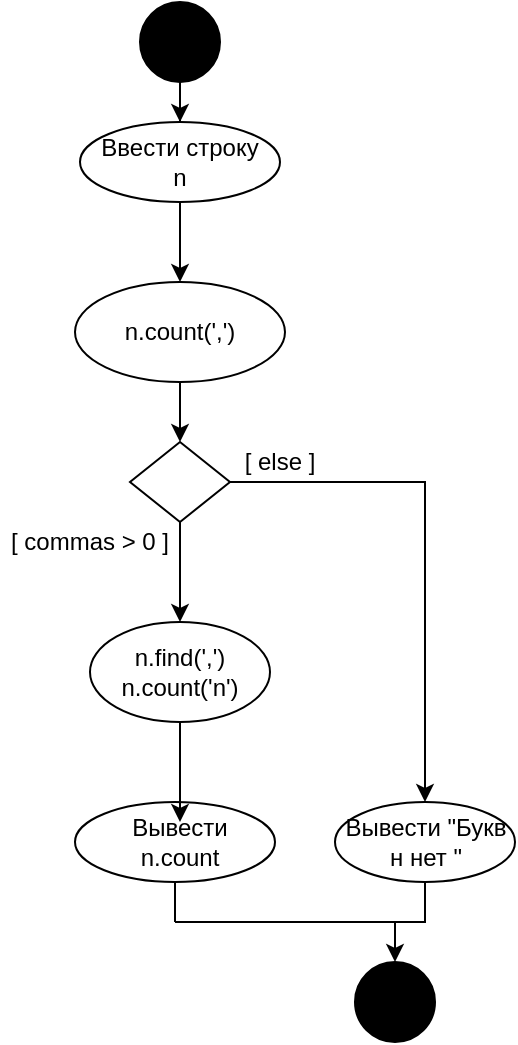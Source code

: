 <mxfile version="14.2.9" type="github">
  <diagram id="lIqVl9bQdAMXFtmY_817" name="Page-1">
    <mxGraphModel dx="1038" dy="519" grid="1" gridSize="10" guides="1" tooltips="1" connect="1" arrows="1" fold="1" page="1" pageScale="1" pageWidth="827" pageHeight="1169" math="0" shadow="0">
      <root>
        <mxCell id="0" />
        <mxCell id="1" parent="0" />
        <mxCell id="IydracHSc55H5AG2ePdD-2" value="" style="edgeStyle=orthogonalEdgeStyle;rounded=0;orthogonalLoop=1;jettySize=auto;html=1;" edge="1" parent="1" source="IydracHSc55H5AG2ePdD-3" target="IydracHSc55H5AG2ePdD-5">
          <mxGeometry relative="1" as="geometry" />
        </mxCell>
        <mxCell id="IydracHSc55H5AG2ePdD-3" value="" style="ellipse;whiteSpace=wrap;html=1;aspect=fixed;strokeColor=#000000;fillColor=#000000;" vertex="1" parent="1">
          <mxGeometry x="180" y="40" width="40" height="40" as="geometry" />
        </mxCell>
        <mxCell id="IydracHSc55H5AG2ePdD-4" value="" style="edgeStyle=orthogonalEdgeStyle;rounded=0;orthogonalLoop=1;jettySize=auto;html=1;" edge="1" parent="1" source="IydracHSc55H5AG2ePdD-5" target="IydracHSc55H5AG2ePdD-16">
          <mxGeometry relative="1" as="geometry" />
        </mxCell>
        <mxCell id="IydracHSc55H5AG2ePdD-5" value="" style="ellipse;whiteSpace=wrap;html=1;fillColor=#FFFFFF;" vertex="1" parent="1">
          <mxGeometry x="150" y="100" width="100" height="40" as="geometry" />
        </mxCell>
        <mxCell id="IydracHSc55H5AG2ePdD-6" value="Ввести строку n" style="text;html=1;strokeColor=none;fillColor=none;align=center;verticalAlign=middle;whiteSpace=wrap;rounded=0;" vertex="1" parent="1">
          <mxGeometry x="155" y="110" width="90" height="20" as="geometry" />
        </mxCell>
        <mxCell id="IydracHSc55H5AG2ePdD-8" value="" style="edgeStyle=orthogonalEdgeStyle;rounded=0;orthogonalLoop=1;jettySize=auto;html=1;" edge="1" parent="1" source="IydracHSc55H5AG2ePdD-9" target="IydracHSc55H5AG2ePdD-12">
          <mxGeometry relative="1" as="geometry" />
        </mxCell>
        <mxCell id="IydracHSc55H5AG2ePdD-27" value="" style="edgeStyle=orthogonalEdgeStyle;rounded=0;orthogonalLoop=1;jettySize=auto;html=1;" edge="1" parent="1" source="IydracHSc55H5AG2ePdD-9" target="IydracHSc55H5AG2ePdD-24">
          <mxGeometry relative="1" as="geometry" />
        </mxCell>
        <mxCell id="IydracHSc55H5AG2ePdD-9" value="" style="rhombus;whiteSpace=wrap;html=1;strokeColor=#000000;fillColor=#FFFFFF;" vertex="1" parent="1">
          <mxGeometry x="175" y="260" width="50" height="40" as="geometry" />
        </mxCell>
        <mxCell id="IydracHSc55H5AG2ePdD-10" value="" style="ellipse;whiteSpace=wrap;html=1;fillColor=#FFFFFF;" vertex="1" parent="1">
          <mxGeometry x="147.5" y="440" width="100" height="40" as="geometry" />
        </mxCell>
        <mxCell id="IydracHSc55H5AG2ePdD-11" value="" style="edgeStyle=orthogonalEdgeStyle;rounded=0;orthogonalLoop=1;jettySize=auto;html=1;" edge="1" parent="1" source="IydracHSc55H5AG2ePdD-12" target="IydracHSc55H5AG2ePdD-13">
          <mxGeometry relative="1" as="geometry" />
        </mxCell>
        <mxCell id="IydracHSc55H5AG2ePdD-12" value="" style="ellipse;whiteSpace=wrap;html=1;fillColor=#FFFFFF;" vertex="1" parent="1">
          <mxGeometry x="277.5" y="440" width="90" height="40" as="geometry" />
        </mxCell>
        <mxCell id="IydracHSc55H5AG2ePdD-13" value="" style="ellipse;whiteSpace=wrap;html=1;aspect=fixed;strokeColor=#000000;fillColor=#000000;" vertex="1" parent="1">
          <mxGeometry x="287.5" y="520" width="40" height="40" as="geometry" />
        </mxCell>
        <mxCell id="IydracHSc55H5AG2ePdD-14" value="Вывести n.count" style="text;html=1;strokeColor=none;fillColor=none;align=center;verticalAlign=middle;whiteSpace=wrap;rounded=0;" vertex="1" parent="1">
          <mxGeometry x="155" y="450" width="90" height="20" as="geometry" />
        </mxCell>
        <mxCell id="IydracHSc55H5AG2ePdD-15" value="" style="edgeStyle=orthogonalEdgeStyle;rounded=0;orthogonalLoop=1;jettySize=auto;html=1;" edge="1" parent="1" source="IydracHSc55H5AG2ePdD-16" target="IydracHSc55H5AG2ePdD-9">
          <mxGeometry relative="1" as="geometry" />
        </mxCell>
        <mxCell id="IydracHSc55H5AG2ePdD-16" value="" style="ellipse;whiteSpace=wrap;html=1;fillColor=#FFFFFF;" vertex="1" parent="1">
          <mxGeometry x="147.5" y="180" width="105" height="50" as="geometry" />
        </mxCell>
        <mxCell id="IydracHSc55H5AG2ePdD-17" value="n.count(&#39;,&#39;)" style="text;html=1;strokeColor=none;fillColor=none;align=center;verticalAlign=middle;whiteSpace=wrap;rounded=0;" vertex="1" parent="1">
          <mxGeometry x="160" y="195" width="80" height="20" as="geometry" />
        </mxCell>
        <mxCell id="IydracHSc55H5AG2ePdD-18" value="Вывести &quot;Букв н нет &quot;" style="text;html=1;strokeColor=none;fillColor=none;align=center;verticalAlign=middle;whiteSpace=wrap;rounded=0;" vertex="1" parent="1">
          <mxGeometry x="277.5" y="450" width="90" height="20" as="geometry" />
        </mxCell>
        <mxCell id="IydracHSc55H5AG2ePdD-19" value="[ else ]" style="text;html=1;strokeColor=none;fillColor=none;align=center;verticalAlign=middle;whiteSpace=wrap;rounded=0;" vertex="1" parent="1">
          <mxGeometry x="230" y="260" width="40" height="20" as="geometry" />
        </mxCell>
        <mxCell id="IydracHSc55H5AG2ePdD-21" value="" style="endArrow=none;html=1;exitX=0.5;exitY=1;exitDx=0;exitDy=0;" edge="1" parent="1" source="IydracHSc55H5AG2ePdD-10">
          <mxGeometry width="50" height="50" relative="1" as="geometry">
            <mxPoint x="407.5" y="360" as="sourcePoint" />
            <mxPoint x="197.5" y="500" as="targetPoint" />
            <Array as="points" />
          </mxGeometry>
        </mxCell>
        <mxCell id="IydracHSc55H5AG2ePdD-22" value="" style="endArrow=none;html=1;" edge="1" parent="1">
          <mxGeometry width="50" height="50" relative="1" as="geometry">
            <mxPoint x="197.5" y="500" as="sourcePoint" />
            <mxPoint x="307.5" y="500" as="targetPoint" />
          </mxGeometry>
        </mxCell>
        <mxCell id="IydracHSc55H5AG2ePdD-30" value="" style="edgeStyle=orthogonalEdgeStyle;rounded=0;orthogonalLoop=1;jettySize=auto;html=1;" edge="1" parent="1" source="IydracHSc55H5AG2ePdD-24" target="IydracHSc55H5AG2ePdD-14">
          <mxGeometry relative="1" as="geometry" />
        </mxCell>
        <mxCell id="IydracHSc55H5AG2ePdD-24" value="&lt;div&gt;n.find(&#39;,&#39;)&lt;/div&gt;&lt;div&gt;n.count(&#39;n&#39;)&lt;br&gt;&lt;/div&gt;" style="ellipse;whiteSpace=wrap;html=1;" vertex="1" parent="1">
          <mxGeometry x="155" y="350" width="90" height="50" as="geometry" />
        </mxCell>
        <mxCell id="IydracHSc55H5AG2ePdD-31" value="[ commas &amp;gt; 0 ]" style="text;html=1;strokeColor=none;fillColor=none;align=center;verticalAlign=middle;whiteSpace=wrap;rounded=0;" vertex="1" parent="1">
          <mxGeometry x="110" y="300" width="90" height="20" as="geometry" />
        </mxCell>
      </root>
    </mxGraphModel>
  </diagram>
</mxfile>
